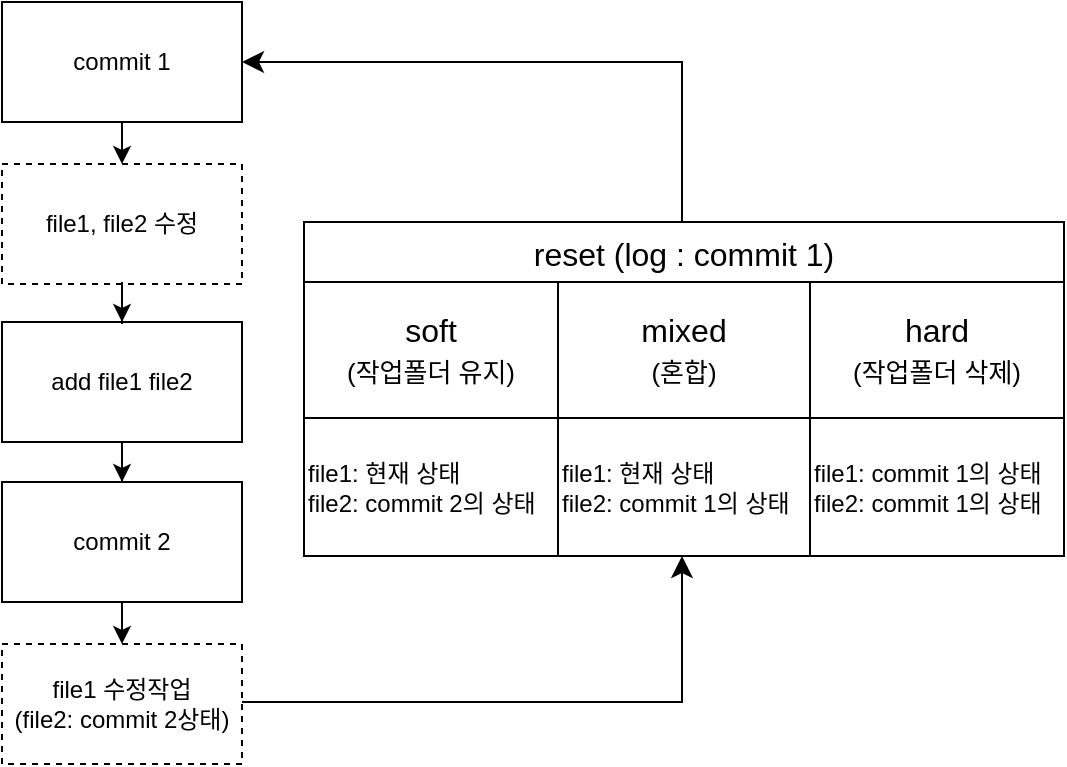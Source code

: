 <mxfile version="25.0.3">
  <diagram name="페이지-1" id="DXrG6RBHk8EfYJ0cVZuX">
    <mxGraphModel dx="1434" dy="883" grid="1" gridSize="10" guides="1" tooltips="1" connect="1" arrows="1" fold="1" page="1" pageScale="1" pageWidth="827" pageHeight="1169" math="0" shadow="0">
      <root>
        <mxCell id="0" />
        <mxCell id="1" parent="0" />
        <mxCell id="T2Pp6pwfX38MpLjrD5T6-1" value="" style="endArrow=classic;html=1;rounded=0;fontSize=12;startSize=8;endSize=8;edgeStyle=elbowEdgeStyle;" parent="1" source="5rK0yduPM2hFeAOG0hjZ-4" target="Nt1TfCaZBekBmvhZon8i-14" edge="1">
          <mxGeometry width="50" height="50" relative="1" as="geometry">
            <mxPoint x="390" y="580" as="sourcePoint" />
            <mxPoint x="470" y="436" as="targetPoint" />
            <Array as="points">
              <mxPoint x="470" y="470" />
            </Array>
          </mxGeometry>
        </mxCell>
        <mxCell id="5rK0yduPM2hFeAOG0hjZ-3" value="" style="edgeStyle=orthogonalEdgeStyle;rounded=0;orthogonalLoop=1;jettySize=auto;html=1;" parent="1" source="5rK0yduPM2hFeAOG0hjZ-1" target="5rK0yduPM2hFeAOG0hjZ-2" edge="1">
          <mxGeometry relative="1" as="geometry" />
        </mxCell>
        <mxCell id="5rK0yduPM2hFeAOG0hjZ-1" value="add file1 file2" style="rounded=0;whiteSpace=wrap;html=1;" parent="1" vertex="1">
          <mxGeometry x="130" y="280" width="120" height="60" as="geometry" />
        </mxCell>
        <mxCell id="5rK0yduPM2hFeAOG0hjZ-5" value="" style="edgeStyle=orthogonalEdgeStyle;rounded=0;orthogonalLoop=1;jettySize=auto;html=1;" parent="1" source="5rK0yduPM2hFeAOG0hjZ-2" target="5rK0yduPM2hFeAOG0hjZ-4" edge="1">
          <mxGeometry relative="1" as="geometry" />
        </mxCell>
        <mxCell id="5rK0yduPM2hFeAOG0hjZ-2" value="commit 2" style="whiteSpace=wrap;html=1;rounded=0;" parent="1" vertex="1">
          <mxGeometry x="130" y="360" width="120" height="60" as="geometry" />
        </mxCell>
        <mxCell id="5rK0yduPM2hFeAOG0hjZ-4" value="file1 수정작업&lt;div&gt;(file2: commit 2상태)&lt;/div&gt;" style="whiteSpace=wrap;html=1;rounded=0;dashed=1;fontStyle=0" parent="1" vertex="1">
          <mxGeometry x="130" y="441" width="120" height="60" as="geometry" />
        </mxCell>
        <mxCell id="Nt1TfCaZBekBmvhZon8i-1" value="commit 1" style="whiteSpace=wrap;html=1;rounded=0;" vertex="1" parent="1">
          <mxGeometry x="130" y="120" width="120" height="60" as="geometry" />
        </mxCell>
        <mxCell id="Nt1TfCaZBekBmvhZon8i-2" value="file1, file2 수정" style="whiteSpace=wrap;html=1;rounded=0;dashed=1" vertex="1" parent="1">
          <mxGeometry x="130" y="201" width="120" height="60" as="geometry" />
        </mxCell>
        <mxCell id="Nt1TfCaZBekBmvhZon8i-3" value="" style="edgeStyle=orthogonalEdgeStyle;rounded=0;orthogonalLoop=1;jettySize=auto;html=1;" edge="1" parent="1" source="Nt1TfCaZBekBmvhZon8i-1" target="Nt1TfCaZBekBmvhZon8i-2">
          <mxGeometry relative="1" as="geometry">
            <mxPoint x="200" y="350" as="sourcePoint" />
            <mxPoint x="200" y="370" as="targetPoint" />
          </mxGeometry>
        </mxCell>
        <mxCell id="Nt1TfCaZBekBmvhZon8i-4" value="" style="edgeStyle=orthogonalEdgeStyle;rounded=0;orthogonalLoop=1;jettySize=auto;html=1;" edge="1" parent="1" source="Nt1TfCaZBekBmvhZon8i-2" target="5rK0yduPM2hFeAOG0hjZ-1">
          <mxGeometry relative="1" as="geometry">
            <mxPoint x="210" y="360" as="sourcePoint" />
            <mxPoint x="210" y="380" as="targetPoint" />
          </mxGeometry>
        </mxCell>
        <mxCell id="Nt1TfCaZBekBmvhZon8i-9" value="reset (log : commit 1)" style="shape=table;startSize=30;container=1;collapsible=0;childLayout=tableLayout;strokeColor=default;fontSize=16;background=white" vertex="1" parent="1">
          <mxGeometry x="281" y="230" width="380" height="167" as="geometry" />
        </mxCell>
        <mxCell id="Nt1TfCaZBekBmvhZon8i-10" value="" style="shape=tableRow;horizontal=0;startSize=0;swimlaneHead=0;swimlaneBody=0;strokeColor=inherit;top=0;left=0;bottom=0;right=0;collapsible=0;dropTarget=0;fillColor=none;points=[[0,0.5],[1,0.5]];portConstraint=eastwest;fontSize=16;" vertex="1" parent="Nt1TfCaZBekBmvhZon8i-9">
          <mxGeometry y="30" width="380" height="68" as="geometry" />
        </mxCell>
        <mxCell id="Nt1TfCaZBekBmvhZon8i-11" value="soft&lt;div&gt;&lt;font style=&quot;font-size: 13px;&quot;&gt;(작업폴더 유지)&lt;/font&gt;&lt;/div&gt;" style="shape=partialRectangle;html=1;whiteSpace=wrap;connectable=0;strokeColor=inherit;overflow=hidden;fillColor=none;top=0;left=0;bottom=0;right=0;pointerEvents=1;fontSize=16;" vertex="1" parent="Nt1TfCaZBekBmvhZon8i-10">
          <mxGeometry width="127" height="68" as="geometry">
            <mxRectangle width="127" height="68" as="alternateBounds" />
          </mxGeometry>
        </mxCell>
        <mxCell id="Nt1TfCaZBekBmvhZon8i-12" value="mixed&lt;br&gt;&lt;font style=&quot;font-size: 13px;&quot;&gt;(혼합)&lt;/font&gt;" style="shape=partialRectangle;html=1;whiteSpace=wrap;connectable=0;strokeColor=inherit;overflow=hidden;fillColor=none;top=0;left=0;bottom=0;right=0;pointerEvents=1;fontSize=16;" vertex="1" parent="Nt1TfCaZBekBmvhZon8i-10">
          <mxGeometry x="127" width="126" height="68" as="geometry">
            <mxRectangle width="126" height="68" as="alternateBounds" />
          </mxGeometry>
        </mxCell>
        <mxCell id="Nt1TfCaZBekBmvhZon8i-13" value="hard&lt;div&gt;&lt;font style=&quot;font-size: 13px;&quot;&gt;(작업폴더 삭제)&lt;/font&gt;&lt;/div&gt;" style="shape=partialRectangle;html=1;whiteSpace=wrap;connectable=0;strokeColor=inherit;overflow=hidden;fillColor=none;top=0;left=0;bottom=0;right=0;pointerEvents=1;fontSize=16;" vertex="1" parent="Nt1TfCaZBekBmvhZon8i-10">
          <mxGeometry x="253" width="127" height="68" as="geometry">
            <mxRectangle width="127" height="68" as="alternateBounds" />
          </mxGeometry>
        </mxCell>
        <mxCell id="Nt1TfCaZBekBmvhZon8i-14" value="" style="shape=tableRow;horizontal=0;startSize=0;swimlaneHead=0;swimlaneBody=0;strokeColor=inherit;top=0;left=0;bottom=0;right=0;collapsible=0;dropTarget=0;fillColor=none;points=[[0,0.5],[1,0.5]];portConstraint=eastwest;fontSize=16;" vertex="1" parent="Nt1TfCaZBekBmvhZon8i-9">
          <mxGeometry y="98" width="380" height="69" as="geometry" />
        </mxCell>
        <mxCell id="Nt1TfCaZBekBmvhZon8i-15" value="file1: 현재 상태&lt;div&gt;file2: commit 2의&lt;span style=&quot;background-color: initial;&quot;&gt;&amp;nbsp;상태&lt;/span&gt;&lt;/div&gt;" style="shape=partialRectangle;html=1;whiteSpace=wrap;connectable=0;strokeColor=inherit;overflow=hidden;fillColor=none;top=0;left=0;bottom=0;right=0;pointerEvents=1;fontSize=12;align=left;" vertex="1" parent="Nt1TfCaZBekBmvhZon8i-14">
          <mxGeometry width="127" height="69" as="geometry">
            <mxRectangle width="127" height="69" as="alternateBounds" />
          </mxGeometry>
        </mxCell>
        <mxCell id="Nt1TfCaZBekBmvhZon8i-16" value="&lt;span&gt;file1: 현재 상태&lt;/span&gt;&lt;div&gt;file2: commit 1의 상태&lt;/div&gt;" style="shape=partialRectangle;html=1;whiteSpace=wrap;connectable=0;strokeColor=inherit;overflow=hidden;fillColor=none;top=0;left=0;bottom=0;right=0;pointerEvents=1;fontSize=12;align=left;" vertex="1" parent="Nt1TfCaZBekBmvhZon8i-14">
          <mxGeometry x="127" width="126" height="69" as="geometry">
            <mxRectangle width="126" height="69" as="alternateBounds" />
          </mxGeometry>
        </mxCell>
        <mxCell id="Nt1TfCaZBekBmvhZon8i-17" value="&lt;span&gt;file1:&amp;nbsp;&lt;/span&gt;commit 1의 상태&lt;div&gt;&lt;span&gt;file2:&amp;nbsp;&lt;/span&gt;&lt;span style=&quot;background-color: initial;&quot;&gt;commit 1의 상태&lt;/span&gt;&lt;/div&gt;" style="shape=partialRectangle;html=1;whiteSpace=wrap;connectable=0;strokeColor=inherit;overflow=hidden;fillColor=none;top=0;left=0;bottom=0;right=0;pointerEvents=1;fontSize=12;align=left;" vertex="1" parent="Nt1TfCaZBekBmvhZon8i-14">
          <mxGeometry x="253" width="127" height="69" as="geometry">
            <mxRectangle width="127" height="69" as="alternateBounds" />
          </mxGeometry>
        </mxCell>
        <mxCell id="Nt1TfCaZBekBmvhZon8i-22" value="" style="endArrow=classic;html=1;rounded=0;fontSize=12;startSize=8;endSize=8;edgeStyle=elbowEdgeStyle;" edge="1" parent="1" source="Nt1TfCaZBekBmvhZon8i-9" target="Nt1TfCaZBekBmvhZon8i-1">
          <mxGeometry width="50" height="50" relative="1" as="geometry">
            <mxPoint x="260" y="480" as="sourcePoint" />
            <mxPoint x="480" y="446" as="targetPoint" />
            <Array as="points">
              <mxPoint x="470" y="150" />
            </Array>
          </mxGeometry>
        </mxCell>
      </root>
    </mxGraphModel>
  </diagram>
</mxfile>
